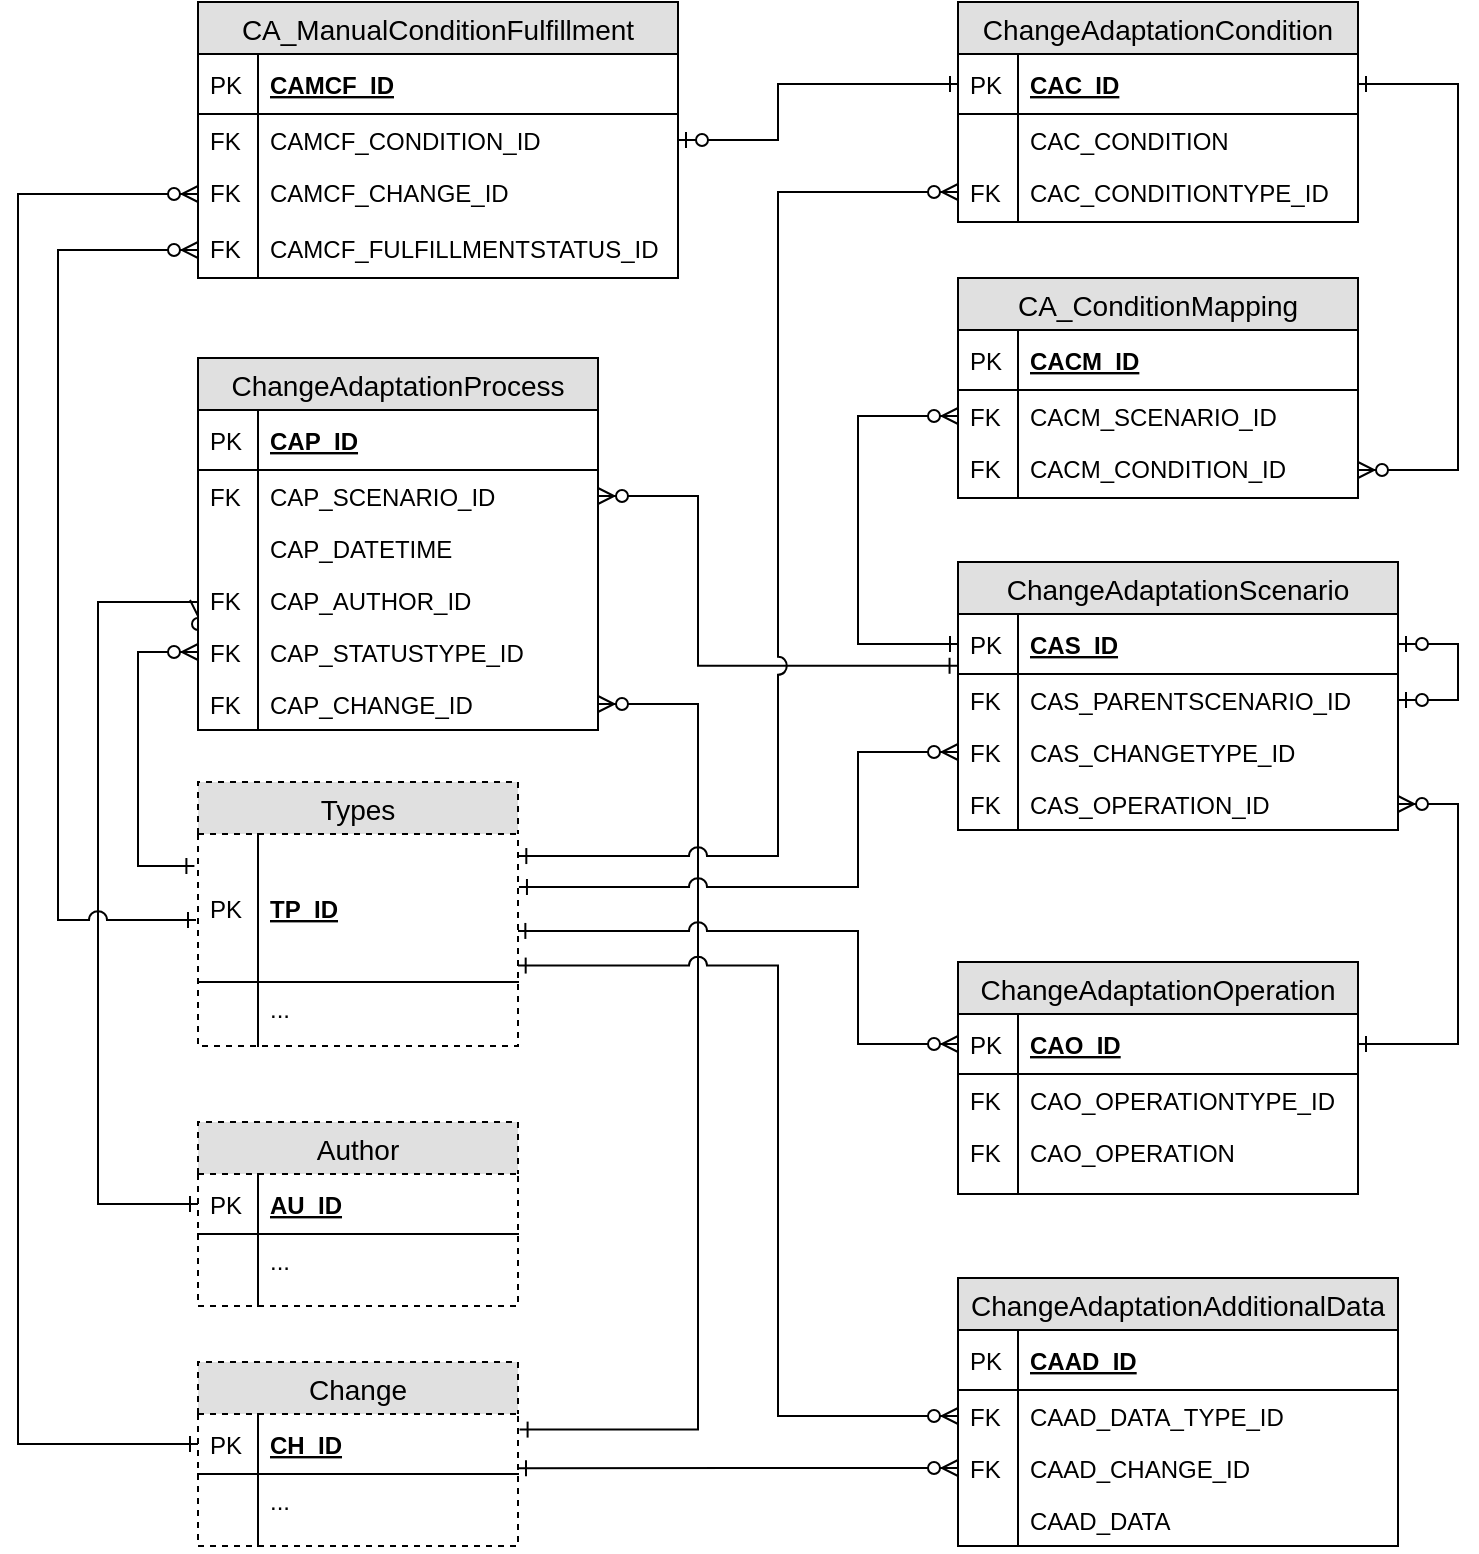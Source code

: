 <mxfile version="13.0.2" type="device"><diagram id="qnVRZ09Ej_M3Lm5uMNa2" name="Page-1"><mxGraphModel dx="2333" dy="833" grid="1" gridSize="10" guides="1" tooltips="1" connect="1" arrows="1" fold="1" page="1" pageScale="1" pageWidth="850" pageHeight="1100" math="0" shadow="0"><root><mxCell id="0"/><mxCell id="1" parent="0"/><mxCell id="kzK48mvhgtaJY6d6WUIE-61" style="edgeStyle=orthogonalEdgeStyle;rounded=0;orthogonalLoop=1;jettySize=auto;html=1;exitX=1;exitY=0.5;exitDx=0;exitDy=0;entryX=1;entryY=0.5;entryDx=0;entryDy=0;startArrow=ERzeroToMany;startFill=1;endArrow=ERone;endFill=0;" parent="1" source="kzK48mvhgtaJY6d6WUIE-6" target="kzK48mvhgtaJY6d6WUIE-14" edge="1"><mxGeometry relative="1" as="geometry"><Array as="points"><mxPoint x="-60" y="681"/><mxPoint x="-60" y="801"/></Array></mxGeometry></mxCell><mxCell id="kzK48mvhgtaJY6d6WUIE-63" style="edgeStyle=orthogonalEdgeStyle;rounded=0;orthogonalLoop=1;jettySize=auto;html=1;entryX=1.005;entryY=0.26;entryDx=0;entryDy=0;startArrow=ERzeroToMany;startFill=1;endArrow=ERone;endFill=0;entryPerimeter=0;exitX=1;exitY=0.5;exitDx=0;exitDy=0;" parent="1" source="LTAWFDooBUOXo8f9yIpR-1" target="kzK48mvhgtaJY6d6WUIE-36" edge="1"><mxGeometry relative="1" as="geometry"><Array as="points"><mxPoint x="-440" y="631"/><mxPoint x="-440" y="994"/></Array><mxPoint x="-490" y="631" as="sourcePoint"/></mxGeometry></mxCell><mxCell id="kzK48mvhgtaJY6d6WUIE-64" style="edgeStyle=orthogonalEdgeStyle;rounded=0;orthogonalLoop=1;jettySize=auto;html=1;exitX=0;exitY=0.5;exitDx=0;exitDy=0;startArrow=ERzeroToMany;startFill=1;endArrow=ERone;endFill=0;entryX=0;entryY=0.5;entryDx=0;entryDy=0;" parent="1" source="kzK48mvhgtaJY6d6WUIE-31" target="0oDXnu6Cx37QcyKDOAss-1" edge="1"><mxGeometry relative="1" as="geometry"><Array as="points"><mxPoint x="-740" y="580"/><mxPoint x="-740" y="881"/></Array><mxPoint x="-810" y="820" as="targetPoint"/></mxGeometry></mxCell><mxCell id="kzK48mvhgtaJY6d6WUIE-65" style="edgeStyle=orthogonalEdgeStyle;rounded=0;orthogonalLoop=1;jettySize=auto;html=1;exitX=1;exitY=0.5;exitDx=0;exitDy=0;entryX=-0.001;entryY=0.863;entryDx=0;entryDy=0;startArrow=ERzeroToMany;startFill=1;endArrow=ERone;endFill=0;entryPerimeter=0;" parent="1" source="kzK48mvhgtaJY6d6WUIE-27" target="kzK48mvhgtaJY6d6WUIE-2" edge="1"><mxGeometry relative="1" as="geometry"><Array as="points"><mxPoint x="-440" y="527"/><mxPoint x="-440" y="612"/></Array></mxGeometry></mxCell><mxCell id="kzK48mvhgtaJY6d6WUIE-85" style="edgeStyle=orthogonalEdgeStyle;rounded=0;orthogonalLoop=1;jettySize=auto;html=1;exitX=0;exitY=0.5;exitDx=0;exitDy=0;entryX=-0.011;entryY=0.22;entryDx=0;entryDy=0;startArrow=ERzeroToMany;startFill=1;endArrow=ERone;endFill=0;entryPerimeter=0;" parent="1" source="kzK48mvhgtaJY6d6WUIE-33" target="lX7SBRqKcp0xa25X-ZIO-14" edge="1"><mxGeometry relative="1" as="geometry"><Array as="points"><mxPoint x="-720" y="605"/><mxPoint x="-720" y="712"/><mxPoint x="-692" y="712"/></Array><mxPoint x="-401.12" y="793.848" as="targetPoint"/></mxGeometry></mxCell><mxCell id="kzK48mvhgtaJY6d6WUIE-88" style="edgeStyle=orthogonalEdgeStyle;rounded=0;orthogonalLoop=1;jettySize=auto;html=1;startArrow=ERzeroToMany;startFill=1;endArrow=ERone;endFill=0;exitX=0;exitY=0.5;exitDx=0;exitDy=0;entryX=1.003;entryY=0.358;entryDx=0;entryDy=0;entryPerimeter=0;jumpStyle=arc;jumpSize=9;" parent="1" source="LTAWFDooBUOXo8f9yIpR-31" target="lX7SBRqKcp0xa25X-ZIO-14" edge="1"><mxGeometry relative="1" as="geometry"><mxPoint x="-200" y="640" as="sourcePoint"/><Array as="points"><mxPoint x="-360" y="655"/><mxPoint x="-360" y="722"/></Array><mxPoint x="-530" y="707" as="targetPoint"/></mxGeometry></mxCell><mxCell id="LTAWFDooBUOXo8f9yIpR-34" style="edgeStyle=orthogonalEdgeStyle;rounded=0;orthogonalLoop=1;jettySize=auto;html=1;exitX=0;exitY=0.5;exitDx=0;exitDy=0;startArrow=ERone;startFill=0;endArrow=ERzeroToMany;endFill=1;jumpStyle=arc;jumpSize=10;entryX=0;entryY=0.5;entryDx=0;entryDy=0;" parent="1" source="kzK48mvhgtaJY6d6WUIE-2" target="LTAWFDooBUOXo8f9yIpR-27" edge="1"><mxGeometry relative="1" as="geometry"><Array as="points"><mxPoint x="-360" y="601"/><mxPoint x="-360" y="487"/></Array><mxPoint x="-320" y="508" as="targetPoint"/></mxGeometry></mxCell><mxCell id="LTAWFDooBUOXo8f9yIpR-36" style="edgeStyle=orthogonalEdgeStyle;rounded=0;orthogonalLoop=1;jettySize=auto;html=1;exitX=1;exitY=0.5;exitDx=0;exitDy=0;entryX=1;entryY=0.5;entryDx=0;entryDy=0;startArrow=ERone;startFill=0;endArrow=ERzeroToMany;endFill=1;" parent="1" source="LTAWFDooBUOXo8f9yIpR-12" target="LTAWFDooBUOXo8f9yIpR-29" edge="1"><mxGeometry relative="1" as="geometry"><Array as="points"><mxPoint x="-60" y="321"/><mxPoint x="-60" y="514"/></Array></mxGeometry></mxCell><mxCell id="EzobFnfrX8bqoI1a6Uo_-21" style="edgeStyle=orthogonalEdgeStyle;rounded=0;orthogonalLoop=1;jettySize=auto;html=1;exitX=0;exitY=0.5;exitDx=0;exitDy=0;entryX=1;entryY=0.905;entryDx=0;entryDy=0;startArrow=ERzeroToMany;startFill=1;endArrow=ERone;endFill=0;entryPerimeter=0;" parent="1" source="EzobFnfrX8bqoI1a6Uo_-13" target="kzK48mvhgtaJY6d6WUIE-36" edge="1"><mxGeometry relative="1" as="geometry"/></mxCell><mxCell id="EzobFnfrX8bqoI1a6Uo_-22" style="edgeStyle=orthogonalEdgeStyle;rounded=0;orthogonalLoop=1;jettySize=auto;html=1;exitX=0;exitY=0.5;exitDx=0;exitDy=0;startArrow=ERzeroToMany;startFill=1;endArrow=ERone;endFill=0;entryX=0.999;entryY=0.889;entryDx=0;entryDy=0;entryPerimeter=0;jumpStyle=arc;jumpSize=9;" parent="1" source="EzobFnfrX8bqoI1a6Uo_-11" target="lX7SBRqKcp0xa25X-ZIO-14" edge="1"><mxGeometry relative="1" as="geometry"><Array as="points"><mxPoint x="-400" y="987"/><mxPoint x="-400" y="762"/></Array><mxPoint x="-240" y="720" as="targetPoint"/></mxGeometry></mxCell><mxCell id="EzobFnfrX8bqoI1a6Uo_-24" style="edgeStyle=orthogonalEdgeStyle;rounded=0;orthogonalLoop=1;jettySize=auto;html=1;exitX=0;exitY=0.5;exitDx=0;exitDy=0;startArrow=ERzeroToMany;startFill=1;endArrow=ERone;endFill=0;entryX=1.001;entryY=0.149;entryDx=0;entryDy=0;entryPerimeter=0;jumpStyle=arc;jumpSize=9;" parent="1" source="LTAWFDooBUOXo8f9yIpR-16" target="lX7SBRqKcp0xa25X-ZIO-14" edge="1"><mxGeometry relative="1" as="geometry"><mxPoint x="-529" y="701" as="targetPoint"/><Array as="points"><mxPoint x="-400" y="375"/><mxPoint x="-400" y="707"/></Array></mxGeometry></mxCell><mxCell id="lX7SBRqKcp0xa25X-ZIO-12" style="edgeStyle=orthogonalEdgeStyle;rounded=0;orthogonalLoop=1;jettySize=auto;html=1;exitX=1;exitY=0.5;exitDx=0;exitDy=0;startArrow=ERzeroToOne;startFill=1;endArrow=ERone;endFill=0;entryX=0;entryY=0.5;entryDx=0;entryDy=0;" parent="1" source="lX7SBRqKcp0xa25X-ZIO-4" target="LTAWFDooBUOXo8f9yIpR-12" edge="1"><mxGeometry relative="1" as="geometry"><Array as="points"><mxPoint x="-400" y="349"/><mxPoint x="-400" y="321"/></Array><mxPoint x="-370" y="347" as="targetPoint"/></mxGeometry></mxCell><mxCell id="lX7SBRqKcp0xa25X-ZIO-13" style="edgeStyle=orthogonalEdgeStyle;rounded=0;orthogonalLoop=1;jettySize=auto;html=1;exitX=0;exitY=0.5;exitDx=0;exitDy=0;startArrow=ERzeroToMany;startFill=1;endArrow=ERone;endFill=0;jumpStyle=arc;jumpSize=9;" parent="1" source="lX7SBRqKcp0xa25X-ZIO-10" edge="1"><mxGeometry relative="1" as="geometry"><mxPoint x="-691" y="739" as="targetPoint"/><Array as="points"><mxPoint x="-760" y="404"/><mxPoint x="-760" y="739"/></Array></mxGeometry></mxCell><mxCell id="lX7SBRqKcp0xa25X-ZIO-20" style="edgeStyle=orthogonalEdgeStyle;rounded=0;jumpStyle=arc;jumpSize=9;orthogonalLoop=1;jettySize=auto;html=1;exitX=0;exitY=0.5;exitDx=0;exitDy=0;entryX=0;entryY=0.5;entryDx=0;entryDy=0;startArrow=ERzeroToMany;startFill=1;endArrow=ERone;endFill=0;" parent="1" source="lX7SBRqKcp0xa25X-ZIO-6" target="kzK48mvhgtaJY6d6WUIE-36" edge="1"><mxGeometry relative="1" as="geometry"><Array as="points"><mxPoint x="-780" y="376"/><mxPoint x="-780" y="1001"/></Array></mxGeometry></mxCell><mxCell id="QeYJcKCweR05HuUjLcdB-10" style="edgeStyle=orthogonalEdgeStyle;rounded=0;jumpStyle=arc;jumpSize=9;orthogonalLoop=1;jettySize=auto;html=1;exitX=0.998;exitY=0.655;exitDx=0;exitDy=0;entryX=0;entryY=0.5;entryDx=0;entryDy=0;startArrow=ERone;startFill=0;endArrow=ERzeroToMany;endFill=1;exitPerimeter=0;" parent="1" source="lX7SBRqKcp0xa25X-ZIO-14" target="kzK48mvhgtaJY6d6WUIE-14" edge="1"><mxGeometry relative="1" as="geometry"><Array as="points"><mxPoint x="-360" y="745"/><mxPoint x="-360" y="801"/></Array></mxGeometry></mxCell><mxCell id="lX7SBRqKcp0xa25X-ZIO-1" value="CA_ManualConditionFulfillment" style="swimlane;fontStyle=0;childLayout=stackLayout;horizontal=1;startSize=26;fillColor=#e0e0e0;horizontalStack=0;resizeParent=1;resizeParentMax=0;resizeLast=0;collapsible=1;marginBottom=0;swimlaneFillColor=#ffffff;align=center;fontSize=14;" parent="1" vertex="1"><mxGeometry x="-690" y="280" width="240" height="138" as="geometry"/></mxCell><mxCell id="lX7SBRqKcp0xa25X-ZIO-2" value="CAMCF_ID" style="shape=partialRectangle;top=0;left=0;right=0;bottom=1;align=left;verticalAlign=middle;fillColor=none;spacingLeft=34;spacingRight=4;overflow=hidden;rotatable=0;points=[[0,0.5],[1,0.5]];portConstraint=eastwest;dropTarget=0;fontStyle=5;fontSize=12;" parent="lX7SBRqKcp0xa25X-ZIO-1" vertex="1"><mxGeometry y="26" width="240" height="30" as="geometry"/></mxCell><mxCell id="lX7SBRqKcp0xa25X-ZIO-3" value="PK" style="shape=partialRectangle;top=0;left=0;bottom=0;fillColor=none;align=left;verticalAlign=middle;spacingLeft=4;spacingRight=4;overflow=hidden;rotatable=0;points=[];portConstraint=eastwest;part=1;fontSize=12;" parent="lX7SBRqKcp0xa25X-ZIO-2" vertex="1" connectable="0"><mxGeometry width="30" height="30" as="geometry"/></mxCell><mxCell id="lX7SBRqKcp0xa25X-ZIO-4" value="CAMCF_CONDITION_ID" style="shape=partialRectangle;top=0;left=0;right=0;bottom=0;align=left;verticalAlign=top;fillColor=none;spacingLeft=34;spacingRight=4;overflow=hidden;rotatable=0;points=[[0,0.5],[1,0.5]];portConstraint=eastwest;dropTarget=0;fontSize=12;" parent="lX7SBRqKcp0xa25X-ZIO-1" vertex="1"><mxGeometry y="56" width="240" height="26" as="geometry"/></mxCell><mxCell id="lX7SBRqKcp0xa25X-ZIO-5" value="FK" style="shape=partialRectangle;top=0;left=0;bottom=0;fillColor=none;align=left;verticalAlign=top;spacingLeft=4;spacingRight=4;overflow=hidden;rotatable=0;points=[];portConstraint=eastwest;part=1;fontSize=12;" parent="lX7SBRqKcp0xa25X-ZIO-4" vertex="1" connectable="0"><mxGeometry width="30" height="26" as="geometry"/></mxCell><mxCell id="lX7SBRqKcp0xa25X-ZIO-6" value="CAMCF_CHANGE_ID" style="shape=partialRectangle;top=0;left=0;right=0;bottom=0;align=left;verticalAlign=top;fillColor=none;spacingLeft=34;spacingRight=4;overflow=hidden;rotatable=0;points=[[0,0.5],[1,0.5]];portConstraint=eastwest;dropTarget=0;fontSize=12;" parent="lX7SBRqKcp0xa25X-ZIO-1" vertex="1"><mxGeometry y="82" width="240" height="28" as="geometry"/></mxCell><mxCell id="lX7SBRqKcp0xa25X-ZIO-7" value="FK" style="shape=partialRectangle;top=0;left=0;bottom=0;fillColor=none;align=left;verticalAlign=top;spacingLeft=4;spacingRight=4;overflow=hidden;rotatable=0;points=[];portConstraint=eastwest;part=1;fontSize=12;" parent="lX7SBRqKcp0xa25X-ZIO-6" vertex="1" connectable="0"><mxGeometry width="30" height="28" as="geometry"/></mxCell><mxCell id="lX7SBRqKcp0xa25X-ZIO-10" value="CAMCF_FULFILLMENTSTATUS_ID" style="shape=partialRectangle;top=0;left=0;right=0;bottom=0;align=left;verticalAlign=top;fillColor=none;spacingLeft=34;spacingRight=4;overflow=hidden;rotatable=0;points=[[0,0.5],[1,0.5]];portConstraint=eastwest;dropTarget=0;fontSize=12;" parent="lX7SBRqKcp0xa25X-ZIO-1" vertex="1"><mxGeometry y="110" width="240" height="28" as="geometry"/></mxCell><mxCell id="lX7SBRqKcp0xa25X-ZIO-11" value="FK" style="shape=partialRectangle;top=0;left=0;bottom=0;fillColor=none;align=left;verticalAlign=top;spacingLeft=4;spacingRight=4;overflow=hidden;rotatable=0;points=[];portConstraint=eastwest;part=1;fontSize=12;" parent="lX7SBRqKcp0xa25X-ZIO-10" vertex="1" connectable="0"><mxGeometry width="30" height="28" as="geometry"/></mxCell><mxCell id="kzK48mvhgtaJY6d6WUIE-24" value="ChangeAdaptationProcess" style="swimlane;fontStyle=0;childLayout=stackLayout;horizontal=1;startSize=26;fillColor=#e0e0e0;horizontalStack=0;resizeParent=1;resizeParentMax=0;resizeLast=0;collapsible=1;marginBottom=0;swimlaneFillColor=#ffffff;align=center;fontSize=14;" parent="1" vertex="1"><mxGeometry x="-690" y="458" width="200" height="186" as="geometry"/></mxCell><mxCell id="kzK48mvhgtaJY6d6WUIE-25" value="CAP_ID" style="shape=partialRectangle;top=0;left=0;right=0;bottom=1;align=left;verticalAlign=middle;fillColor=none;spacingLeft=34;spacingRight=4;overflow=hidden;rotatable=0;points=[[0,0.5],[1,0.5]];portConstraint=eastwest;dropTarget=0;fontStyle=5;fontSize=12;" parent="kzK48mvhgtaJY6d6WUIE-24" vertex="1"><mxGeometry y="26" width="200" height="30" as="geometry"/></mxCell><mxCell id="kzK48mvhgtaJY6d6WUIE-26" value="PK" style="shape=partialRectangle;top=0;left=0;bottom=0;fillColor=none;align=left;verticalAlign=middle;spacingLeft=4;spacingRight=4;overflow=hidden;rotatable=0;points=[];portConstraint=eastwest;part=1;fontSize=12;" parent="kzK48mvhgtaJY6d6WUIE-25" vertex="1" connectable="0"><mxGeometry width="30" height="30" as="geometry"/></mxCell><mxCell id="kzK48mvhgtaJY6d6WUIE-27" value="CAP_SCENARIO_ID" style="shape=partialRectangle;top=0;left=0;right=0;bottom=0;align=left;verticalAlign=top;fillColor=none;spacingLeft=34;spacingRight=4;overflow=hidden;rotatable=0;points=[[0,0.5],[1,0.5]];portConstraint=eastwest;dropTarget=0;fontSize=12;" parent="kzK48mvhgtaJY6d6WUIE-24" vertex="1"><mxGeometry y="56" width="200" height="26" as="geometry"/></mxCell><mxCell id="kzK48mvhgtaJY6d6WUIE-28" value="FK" style="shape=partialRectangle;top=0;left=0;bottom=0;fillColor=none;align=left;verticalAlign=top;spacingLeft=4;spacingRight=4;overflow=hidden;rotatable=0;points=[];portConstraint=eastwest;part=1;fontSize=12;" parent="kzK48mvhgtaJY6d6WUIE-27" vertex="1" connectable="0"><mxGeometry width="30" height="26" as="geometry"/></mxCell><mxCell id="kzK48mvhgtaJY6d6WUIE-29" value="CAP_DATETIME" style="shape=partialRectangle;top=0;left=0;right=0;bottom=0;align=left;verticalAlign=top;fillColor=none;spacingLeft=34;spacingRight=4;overflow=hidden;rotatable=0;points=[[0,0.5],[1,0.5]];portConstraint=eastwest;dropTarget=0;fontSize=12;" parent="kzK48mvhgtaJY6d6WUIE-24" vertex="1"><mxGeometry y="82" width="200" height="26" as="geometry"/></mxCell><mxCell id="kzK48mvhgtaJY6d6WUIE-30" value="" style="shape=partialRectangle;top=0;left=0;bottom=0;fillColor=none;align=left;verticalAlign=top;spacingLeft=4;spacingRight=4;overflow=hidden;rotatable=0;points=[];portConstraint=eastwest;part=1;fontSize=12;" parent="kzK48mvhgtaJY6d6WUIE-29" vertex="1" connectable="0"><mxGeometry width="30" height="26" as="geometry"/></mxCell><mxCell id="kzK48mvhgtaJY6d6WUIE-31" value="CAP_AUTHOR_ID" style="shape=partialRectangle;top=0;left=0;right=0;bottom=0;align=left;verticalAlign=top;fillColor=none;spacingLeft=34;spacingRight=4;overflow=hidden;rotatable=0;points=[[0,0.5],[1,0.5]];portConstraint=eastwest;dropTarget=0;fontSize=12;" parent="kzK48mvhgtaJY6d6WUIE-24" vertex="1"><mxGeometry y="108" width="200" height="26" as="geometry"/></mxCell><mxCell id="kzK48mvhgtaJY6d6WUIE-32" value="FK" style="shape=partialRectangle;top=0;left=0;bottom=0;fillColor=none;align=left;verticalAlign=top;spacingLeft=4;spacingRight=4;overflow=hidden;rotatable=0;points=[];portConstraint=eastwest;part=1;fontSize=12;" parent="kzK48mvhgtaJY6d6WUIE-31" vertex="1" connectable="0"><mxGeometry width="30" height="26" as="geometry"/></mxCell><mxCell id="kzK48mvhgtaJY6d6WUIE-33" value="CAP_STATUSTYPE_ID" style="shape=partialRectangle;top=0;left=0;right=0;bottom=0;align=left;verticalAlign=top;fillColor=none;spacingLeft=34;spacingRight=4;overflow=hidden;rotatable=0;points=[[0,0.5],[1,0.5]];portConstraint=eastwest;dropTarget=0;fontSize=12;" parent="kzK48mvhgtaJY6d6WUIE-24" vertex="1"><mxGeometry y="134" width="200" height="26" as="geometry"/></mxCell><mxCell id="kzK48mvhgtaJY6d6WUIE-34" value="FK" style="shape=partialRectangle;top=0;left=0;bottom=0;fillColor=none;align=left;verticalAlign=top;spacingLeft=4;spacingRight=4;overflow=hidden;rotatable=0;points=[];portConstraint=eastwest;part=1;fontSize=12;" parent="kzK48mvhgtaJY6d6WUIE-33" vertex="1" connectable="0"><mxGeometry width="30" height="26.0" as="geometry"/></mxCell><mxCell id="LTAWFDooBUOXo8f9yIpR-1" value="CAP_CHANGE_ID" style="shape=partialRectangle;top=0;left=0;right=0;bottom=0;align=left;verticalAlign=top;fillColor=none;spacingLeft=34;spacingRight=4;overflow=hidden;rotatable=0;points=[[0,0.5],[1,0.5]];portConstraint=eastwest;dropTarget=0;fontSize=12;" parent="kzK48mvhgtaJY6d6WUIE-24" vertex="1"><mxGeometry y="160" width="200" height="26" as="geometry"/></mxCell><mxCell id="LTAWFDooBUOXo8f9yIpR-2" value="FK" style="shape=partialRectangle;top=0;left=0;bottom=0;fillColor=none;align=left;verticalAlign=top;spacingLeft=4;spacingRight=4;overflow=hidden;rotatable=0;points=[];portConstraint=eastwest;part=1;fontSize=12;" parent="LTAWFDooBUOXo8f9yIpR-1" vertex="1" connectable="0"><mxGeometry width="30" height="26.0" as="geometry"/></mxCell><mxCell id="kzK48mvhgtaJY6d6WUIE-53" value="Types" style="swimlane;fontStyle=0;childLayout=stackLayout;horizontal=1;startSize=26;fillColor=#e0e0e0;horizontalStack=0;resizeParent=1;resizeParentMax=0;resizeLast=0;collapsible=1;marginBottom=0;swimlaneFillColor=#ffffff;align=center;fontSize=14;dashed=1;" parent="1" vertex="1"><mxGeometry x="-690" y="670" width="160" height="132" as="geometry"/></mxCell><mxCell id="lX7SBRqKcp0xa25X-ZIO-14" value="TP_ID" style="shape=partialRectangle;top=0;left=0;right=0;bottom=1;align=left;verticalAlign=middle;fillColor=none;spacingLeft=34;spacingRight=4;overflow=hidden;rotatable=0;points=[[0,0.5],[1,0.5]];portConstraint=eastwest;dropTarget=0;fontStyle=5;fontSize=12;" parent="kzK48mvhgtaJY6d6WUIE-53" vertex="1"><mxGeometry y="26" width="160" height="74" as="geometry"/></mxCell><mxCell id="lX7SBRqKcp0xa25X-ZIO-15" value="PK" style="shape=partialRectangle;top=0;left=0;bottom=0;fillColor=none;align=left;verticalAlign=middle;spacingLeft=4;spacingRight=4;overflow=hidden;rotatable=0;points=[];portConstraint=eastwest;part=1;fontSize=12;" parent="lX7SBRqKcp0xa25X-ZIO-14" vertex="1" connectable="0"><mxGeometry width="30" height="74" as="geometry"/></mxCell><mxCell id="kzK48mvhgtaJY6d6WUIE-56" value="..." style="shape=partialRectangle;top=0;left=0;right=0;bottom=0;align=left;verticalAlign=top;fillColor=none;spacingLeft=34;spacingRight=4;overflow=hidden;rotatable=0;points=[[0,0.5],[1,0.5]];portConstraint=eastwest;dropTarget=0;fontSize=12;" parent="kzK48mvhgtaJY6d6WUIE-53" vertex="1"><mxGeometry y="100" width="160" height="26" as="geometry"/></mxCell><mxCell id="kzK48mvhgtaJY6d6WUIE-57" value="" style="shape=partialRectangle;top=0;left=0;bottom=0;fillColor=none;align=left;verticalAlign=top;spacingLeft=4;spacingRight=4;overflow=hidden;rotatable=0;points=[];portConstraint=eastwest;part=1;fontSize=12;" parent="kzK48mvhgtaJY6d6WUIE-56" vertex="1" connectable="0"><mxGeometry width="30" height="26" as="geometry"/></mxCell><mxCell id="kzK48mvhgtaJY6d6WUIE-58" value="" style="shape=partialRectangle;top=0;left=0;right=0;bottom=0;align=left;verticalAlign=top;fillColor=none;spacingLeft=34;spacingRight=4;overflow=hidden;rotatable=0;points=[[0,0.5],[1,0.5]];portConstraint=eastwest;dropTarget=0;fontSize=12;" parent="kzK48mvhgtaJY6d6WUIE-53" vertex="1"><mxGeometry y="126" width="160" height="6" as="geometry"/></mxCell><mxCell id="kzK48mvhgtaJY6d6WUIE-59" value="" style="shape=partialRectangle;top=0;left=0;bottom=0;fillColor=none;align=left;verticalAlign=top;spacingLeft=4;spacingRight=4;overflow=hidden;rotatable=0;points=[];portConstraint=eastwest;part=1;fontSize=12;" parent="kzK48mvhgtaJY6d6WUIE-58" vertex="1" connectable="0"><mxGeometry width="30" height="6" as="geometry"/></mxCell><mxCell id="LTAWFDooBUOXo8f9yIpR-11" value="ChangeAdaptationCondition" style="swimlane;fontStyle=0;childLayout=stackLayout;horizontal=1;startSize=26;fillColor=#e0e0e0;horizontalStack=0;resizeParent=1;resizeParentMax=0;resizeLast=0;collapsible=1;marginBottom=0;swimlaneFillColor=#ffffff;align=center;fontSize=14;" parent="1" vertex="1"><mxGeometry x="-310" y="280" width="200" height="110" as="geometry"/></mxCell><mxCell id="LTAWFDooBUOXo8f9yIpR-12" value="CAC_ID" style="shape=partialRectangle;top=0;left=0;right=0;bottom=1;align=left;verticalAlign=middle;fillColor=none;spacingLeft=34;spacingRight=4;overflow=hidden;rotatable=0;points=[[0,0.5],[1,0.5]];portConstraint=eastwest;dropTarget=0;fontStyle=5;fontSize=12;" parent="LTAWFDooBUOXo8f9yIpR-11" vertex="1"><mxGeometry y="26" width="200" height="30" as="geometry"/></mxCell><mxCell id="LTAWFDooBUOXo8f9yIpR-13" value="PK" style="shape=partialRectangle;top=0;left=0;bottom=0;fillColor=none;align=left;verticalAlign=middle;spacingLeft=4;spacingRight=4;overflow=hidden;rotatable=0;points=[];portConstraint=eastwest;part=1;fontSize=12;" parent="LTAWFDooBUOXo8f9yIpR-12" vertex="1" connectable="0"><mxGeometry width="30" height="30" as="geometry"/></mxCell><mxCell id="LTAWFDooBUOXo8f9yIpR-14" value="CAC_CONDITION" style="shape=partialRectangle;top=0;left=0;right=0;bottom=0;align=left;verticalAlign=top;fillColor=none;spacingLeft=34;spacingRight=4;overflow=hidden;rotatable=0;points=[[0,0.5],[1,0.5]];portConstraint=eastwest;dropTarget=0;fontSize=12;" parent="LTAWFDooBUOXo8f9yIpR-11" vertex="1"><mxGeometry y="56" width="200" height="26" as="geometry"/></mxCell><mxCell id="LTAWFDooBUOXo8f9yIpR-15" value="" style="shape=partialRectangle;top=0;left=0;bottom=0;fillColor=none;align=left;verticalAlign=top;spacingLeft=4;spacingRight=4;overflow=hidden;rotatable=0;points=[];portConstraint=eastwest;part=1;fontSize=12;" parent="LTAWFDooBUOXo8f9yIpR-14" vertex="1" connectable="0"><mxGeometry width="30" height="26" as="geometry"/></mxCell><mxCell id="LTAWFDooBUOXo8f9yIpR-16" value="CAC_CONDITIONTYPE_ID" style="shape=partialRectangle;top=0;left=0;right=0;bottom=0;align=left;verticalAlign=top;fillColor=none;spacingLeft=34;spacingRight=4;overflow=hidden;rotatable=0;points=[[0,0.5],[1,0.5]];portConstraint=eastwest;dropTarget=0;fontSize=12;" parent="LTAWFDooBUOXo8f9yIpR-11" vertex="1"><mxGeometry y="82" width="200" height="26" as="geometry"/></mxCell><mxCell id="LTAWFDooBUOXo8f9yIpR-17" value="FK" style="shape=partialRectangle;top=0;left=0;bottom=0;fillColor=none;align=left;verticalAlign=top;spacingLeft=4;spacingRight=4;overflow=hidden;rotatable=0;points=[];portConstraint=eastwest;part=1;fontSize=12;" parent="LTAWFDooBUOXo8f9yIpR-16" vertex="1" connectable="0"><mxGeometry width="30" height="26" as="geometry"/></mxCell><mxCell id="LTAWFDooBUOXo8f9yIpR-20" value="" style="shape=partialRectangle;top=0;left=0;right=0;bottom=0;align=left;verticalAlign=top;fillColor=none;spacingLeft=34;spacingRight=4;overflow=hidden;rotatable=0;points=[[0,0.5],[1,0.5]];portConstraint=eastwest;dropTarget=0;fontSize=12;" parent="LTAWFDooBUOXo8f9yIpR-11" vertex="1"><mxGeometry y="108" width="200" height="2" as="geometry"/></mxCell><mxCell id="LTAWFDooBUOXo8f9yIpR-21" value="" style="shape=partialRectangle;top=0;left=0;bottom=0;fillColor=none;align=left;verticalAlign=top;spacingLeft=4;spacingRight=4;overflow=hidden;rotatable=0;points=[];portConstraint=eastwest;part=1;fontSize=12;" parent="LTAWFDooBUOXo8f9yIpR-20" vertex="1" connectable="0"><mxGeometry width="30" height="2" as="geometry"/></mxCell><mxCell id="kzK48mvhgtaJY6d6WUIE-13" value="ChangeAdaptationOperation" style="swimlane;fontStyle=0;childLayout=stackLayout;horizontal=1;startSize=26;fillColor=#e0e0e0;horizontalStack=0;resizeParent=1;resizeParentMax=0;resizeLast=0;collapsible=1;marginBottom=0;swimlaneFillColor=#ffffff;align=center;fontSize=14;" parent="1" vertex="1"><mxGeometry x="-310" y="760" width="200" height="116" as="geometry"/></mxCell><mxCell id="kzK48mvhgtaJY6d6WUIE-14" value="CAO_ID" style="shape=partialRectangle;top=0;left=0;right=0;bottom=1;align=left;verticalAlign=middle;fillColor=none;spacingLeft=34;spacingRight=4;overflow=hidden;rotatable=0;points=[[0,0.5],[1,0.5]];portConstraint=eastwest;dropTarget=0;fontStyle=5;fontSize=12;" parent="kzK48mvhgtaJY6d6WUIE-13" vertex="1"><mxGeometry y="26" width="200" height="30" as="geometry"/></mxCell><mxCell id="kzK48mvhgtaJY6d6WUIE-15" value="PK" style="shape=partialRectangle;top=0;left=0;bottom=0;fillColor=none;align=left;verticalAlign=middle;spacingLeft=4;spacingRight=4;overflow=hidden;rotatable=0;points=[];portConstraint=eastwest;part=1;fontSize=12;" parent="kzK48mvhgtaJY6d6WUIE-14" vertex="1" connectable="0"><mxGeometry width="30" height="30" as="geometry"/></mxCell><mxCell id="kzK48mvhgtaJY6d6WUIE-16" value="CAO_OPERATIONTYPE_ID" style="shape=partialRectangle;top=0;left=0;right=0;bottom=0;align=left;verticalAlign=top;fillColor=none;spacingLeft=34;spacingRight=4;overflow=hidden;rotatable=0;points=[[0,0.5],[1,0.5]];portConstraint=eastwest;dropTarget=0;fontSize=12;" parent="kzK48mvhgtaJY6d6WUIE-13" vertex="1"><mxGeometry y="56" width="200" height="26" as="geometry"/></mxCell><mxCell id="kzK48mvhgtaJY6d6WUIE-17" value="FK" style="shape=partialRectangle;top=0;left=0;bottom=0;fillColor=none;align=left;verticalAlign=top;spacingLeft=4;spacingRight=4;overflow=hidden;rotatable=0;points=[];portConstraint=eastwest;part=1;fontSize=12;" parent="kzK48mvhgtaJY6d6WUIE-16" vertex="1" connectable="0"><mxGeometry width="30" height="26" as="geometry"/></mxCell><mxCell id="kzK48mvhgtaJY6d6WUIE-18" value="CAO_OPERATION" style="shape=partialRectangle;top=0;left=0;right=0;bottom=0;align=left;verticalAlign=top;fillColor=none;spacingLeft=34;spacingRight=4;overflow=hidden;rotatable=0;points=[[0,0.5],[1,0.5]];portConstraint=eastwest;dropTarget=0;fontSize=12;" parent="kzK48mvhgtaJY6d6WUIE-13" vertex="1"><mxGeometry y="82" width="200" height="26" as="geometry"/></mxCell><mxCell id="kzK48mvhgtaJY6d6WUIE-19" value="FK" style="shape=partialRectangle;top=0;left=0;bottom=0;fillColor=none;align=left;verticalAlign=top;spacingLeft=4;spacingRight=4;overflow=hidden;rotatable=0;points=[];portConstraint=eastwest;part=1;fontSize=12;" parent="kzK48mvhgtaJY6d6WUIE-18" vertex="1" connectable="0"><mxGeometry width="30" height="26" as="geometry"/></mxCell><mxCell id="kzK48mvhgtaJY6d6WUIE-22" value="" style="shape=partialRectangle;top=0;left=0;right=0;bottom=0;align=left;verticalAlign=top;fillColor=none;spacingLeft=34;spacingRight=4;overflow=hidden;rotatable=0;points=[[0,0.5],[1,0.5]];portConstraint=eastwest;dropTarget=0;fontSize=12;" parent="kzK48mvhgtaJY6d6WUIE-13" vertex="1"><mxGeometry y="108" width="200" height="8" as="geometry"/></mxCell><mxCell id="kzK48mvhgtaJY6d6WUIE-23" value="" style="shape=partialRectangle;top=0;left=0;bottom=0;fillColor=none;align=left;verticalAlign=top;spacingLeft=4;spacingRight=4;overflow=hidden;rotatable=0;points=[];portConstraint=eastwest;part=1;fontSize=12;" parent="kzK48mvhgtaJY6d6WUIE-22" vertex="1" connectable="0"><mxGeometry width="30" height="8" as="geometry"/></mxCell><mxCell id="LTAWFDooBUOXo8f9yIpR-22" value="CA_ConditionMapping" style="swimlane;fontStyle=0;childLayout=stackLayout;horizontal=1;startSize=26;fillColor=#e0e0e0;horizontalStack=0;resizeParent=1;resizeParentMax=0;resizeLast=0;collapsible=1;marginBottom=0;swimlaneFillColor=#ffffff;align=center;fontSize=14;" parent="1" vertex="1"><mxGeometry x="-310" y="418" width="200" height="110" as="geometry"/></mxCell><mxCell id="LTAWFDooBUOXo8f9yIpR-23" value="CACM_ID" style="shape=partialRectangle;top=0;left=0;right=0;bottom=1;align=left;verticalAlign=middle;fillColor=none;spacingLeft=34;spacingRight=4;overflow=hidden;rotatable=0;points=[[0,0.5],[1,0.5]];portConstraint=eastwest;dropTarget=0;fontStyle=5;fontSize=12;" parent="LTAWFDooBUOXo8f9yIpR-22" vertex="1"><mxGeometry y="26" width="200" height="30" as="geometry"/></mxCell><mxCell id="LTAWFDooBUOXo8f9yIpR-24" value="PK" style="shape=partialRectangle;top=0;left=0;bottom=0;fillColor=none;align=left;verticalAlign=middle;spacingLeft=4;spacingRight=4;overflow=hidden;rotatable=0;points=[];portConstraint=eastwest;part=1;fontSize=12;" parent="LTAWFDooBUOXo8f9yIpR-23" vertex="1" connectable="0"><mxGeometry width="30" height="30" as="geometry"/></mxCell><mxCell id="LTAWFDooBUOXo8f9yIpR-27" value="CACM_SCENARIO_ID" style="shape=partialRectangle;top=0;left=0;right=0;bottom=0;align=left;verticalAlign=top;fillColor=none;spacingLeft=34;spacingRight=4;overflow=hidden;rotatable=0;points=[[0,0.5],[1,0.5]];portConstraint=eastwest;dropTarget=0;fontSize=12;" parent="LTAWFDooBUOXo8f9yIpR-22" vertex="1"><mxGeometry y="56" width="200" height="26" as="geometry"/></mxCell><mxCell id="LTAWFDooBUOXo8f9yIpR-28" value="FK" style="shape=partialRectangle;top=0;left=0;bottom=0;fillColor=none;align=left;verticalAlign=top;spacingLeft=4;spacingRight=4;overflow=hidden;rotatable=0;points=[];portConstraint=eastwest;part=1;fontSize=12;" parent="LTAWFDooBUOXo8f9yIpR-27" vertex="1" connectable="0"><mxGeometry width="30" height="26" as="geometry"/></mxCell><mxCell id="LTAWFDooBUOXo8f9yIpR-29" value="CACM_CONDITION_ID" style="shape=partialRectangle;top=0;left=0;right=0;bottom=0;align=left;verticalAlign=top;fillColor=none;spacingLeft=34;spacingRight=4;overflow=hidden;rotatable=0;points=[[0,0.5],[1,0.5]];portConstraint=eastwest;dropTarget=0;fontSize=12;" parent="LTAWFDooBUOXo8f9yIpR-22" vertex="1"><mxGeometry y="82" width="200" height="28" as="geometry"/></mxCell><mxCell id="LTAWFDooBUOXo8f9yIpR-30" value="FK" style="shape=partialRectangle;top=0;left=0;bottom=0;fillColor=none;align=left;verticalAlign=top;spacingLeft=4;spacingRight=4;overflow=hidden;rotatable=0;points=[];portConstraint=eastwest;part=1;fontSize=12;" parent="LTAWFDooBUOXo8f9yIpR-29" vertex="1" connectable="0"><mxGeometry width="30" height="28" as="geometry"/></mxCell><mxCell id="kzK48mvhgtaJY6d6WUIE-35" value="Change" style="swimlane;fontStyle=0;childLayout=stackLayout;horizontal=1;startSize=26;fillColor=#e0e0e0;horizontalStack=0;resizeParent=1;resizeParentMax=0;resizeLast=0;collapsible=1;marginBottom=0;swimlaneFillColor=#ffffff;align=center;fontSize=14;dashed=1;" parent="1" vertex="1"><mxGeometry x="-690" y="960" width="160" height="92" as="geometry"/></mxCell><mxCell id="kzK48mvhgtaJY6d6WUIE-36" value="CH_ID" style="shape=partialRectangle;top=0;left=0;right=0;bottom=1;align=left;verticalAlign=middle;fillColor=none;spacingLeft=34;spacingRight=4;overflow=hidden;rotatable=0;points=[[0,0.5],[1,0.5]];portConstraint=eastwest;dropTarget=0;fontStyle=5;fontSize=12;" parent="kzK48mvhgtaJY6d6WUIE-35" vertex="1"><mxGeometry y="26" width="160" height="30" as="geometry"/></mxCell><mxCell id="kzK48mvhgtaJY6d6WUIE-37" value="PK" style="shape=partialRectangle;top=0;left=0;bottom=0;fillColor=none;align=left;verticalAlign=middle;spacingLeft=4;spacingRight=4;overflow=hidden;rotatable=0;points=[];portConstraint=eastwest;part=1;fontSize=12;" parent="kzK48mvhgtaJY6d6WUIE-36" vertex="1" connectable="0"><mxGeometry width="30" height="30" as="geometry"/></mxCell><mxCell id="kzK48mvhgtaJY6d6WUIE-38" value="..." style="shape=partialRectangle;top=0;left=0;right=0;bottom=0;align=left;verticalAlign=top;fillColor=none;spacingLeft=34;spacingRight=4;overflow=hidden;rotatable=0;points=[[0,0.5],[1,0.5]];portConstraint=eastwest;dropTarget=0;fontSize=12;" parent="kzK48mvhgtaJY6d6WUIE-35" vertex="1"><mxGeometry y="56" width="160" height="26" as="geometry"/></mxCell><mxCell id="kzK48mvhgtaJY6d6WUIE-39" value="" style="shape=partialRectangle;top=0;left=0;bottom=0;fillColor=none;align=left;verticalAlign=top;spacingLeft=4;spacingRight=4;overflow=hidden;rotatable=0;points=[];portConstraint=eastwest;part=1;fontSize=12;" parent="kzK48mvhgtaJY6d6WUIE-38" vertex="1" connectable="0"><mxGeometry width="30" height="26" as="geometry"/></mxCell><mxCell id="kzK48mvhgtaJY6d6WUIE-44" value="" style="shape=partialRectangle;top=0;left=0;right=0;bottom=0;align=left;verticalAlign=top;fillColor=none;spacingLeft=34;spacingRight=4;overflow=hidden;rotatable=0;points=[[0,0.5],[1,0.5]];portConstraint=eastwest;dropTarget=0;fontSize=12;" parent="kzK48mvhgtaJY6d6WUIE-35" vertex="1"><mxGeometry y="82" width="160" height="10" as="geometry"/></mxCell><mxCell id="kzK48mvhgtaJY6d6WUIE-45" value="" style="shape=partialRectangle;top=0;left=0;bottom=0;fillColor=none;align=left;verticalAlign=top;spacingLeft=4;spacingRight=4;overflow=hidden;rotatable=0;points=[];portConstraint=eastwest;part=1;fontSize=12;" parent="kzK48mvhgtaJY6d6WUIE-44" vertex="1" connectable="0"><mxGeometry width="30" height="10" as="geometry"/></mxCell><mxCell id="EzobFnfrX8bqoI1a6Uo_-8" value="ChangeAdaptationAdditionalData" style="swimlane;fontStyle=0;childLayout=stackLayout;horizontal=1;startSize=26;fillColor=#e0e0e0;horizontalStack=0;resizeParent=1;resizeParentMax=0;resizeLast=0;collapsible=1;marginBottom=0;swimlaneFillColor=#ffffff;align=center;fontSize=14;" parent="1" vertex="1"><mxGeometry x="-310" y="918" width="220" height="134" as="geometry"/></mxCell><mxCell id="EzobFnfrX8bqoI1a6Uo_-9" value="CAAD_ID" style="shape=partialRectangle;top=0;left=0;right=0;bottom=1;align=left;verticalAlign=middle;fillColor=none;spacingLeft=34;spacingRight=4;overflow=hidden;rotatable=0;points=[[0,0.5],[1,0.5]];portConstraint=eastwest;dropTarget=0;fontStyle=5;fontSize=12;" parent="EzobFnfrX8bqoI1a6Uo_-8" vertex="1"><mxGeometry y="26" width="220" height="30" as="geometry"/></mxCell><mxCell id="EzobFnfrX8bqoI1a6Uo_-10" value="PK" style="shape=partialRectangle;top=0;left=0;bottom=0;fillColor=none;align=left;verticalAlign=middle;spacingLeft=4;spacingRight=4;overflow=hidden;rotatable=0;points=[];portConstraint=eastwest;part=1;fontSize=12;" parent="EzobFnfrX8bqoI1a6Uo_-9" vertex="1" connectable="0"><mxGeometry width="30" height="30" as="geometry"/></mxCell><mxCell id="EzobFnfrX8bqoI1a6Uo_-11" value="CAAD_DATA_TYPE_ID" style="shape=partialRectangle;top=0;left=0;right=0;bottom=0;align=left;verticalAlign=top;fillColor=none;spacingLeft=34;spacingRight=4;overflow=hidden;rotatable=0;points=[[0,0.5],[1,0.5]];portConstraint=eastwest;dropTarget=0;fontSize=12;" parent="EzobFnfrX8bqoI1a6Uo_-8" vertex="1"><mxGeometry y="56" width="220" height="26" as="geometry"/></mxCell><mxCell id="EzobFnfrX8bqoI1a6Uo_-12" value="FK" style="shape=partialRectangle;top=0;left=0;bottom=0;fillColor=none;align=left;verticalAlign=top;spacingLeft=4;spacingRight=4;overflow=hidden;rotatable=0;points=[];portConstraint=eastwest;part=1;fontSize=12;" parent="EzobFnfrX8bqoI1a6Uo_-11" vertex="1" connectable="0"><mxGeometry width="30" height="26" as="geometry"/></mxCell><mxCell id="EzobFnfrX8bqoI1a6Uo_-13" value="CAAD_CHANGE_ID" style="shape=partialRectangle;top=0;left=0;right=0;bottom=0;align=left;verticalAlign=top;fillColor=none;spacingLeft=34;spacingRight=4;overflow=hidden;rotatable=0;points=[[0,0.5],[1,0.5]];portConstraint=eastwest;dropTarget=0;fontSize=12;" parent="EzobFnfrX8bqoI1a6Uo_-8" vertex="1"><mxGeometry y="82" width="220" height="26" as="geometry"/></mxCell><mxCell id="EzobFnfrX8bqoI1a6Uo_-14" value="FK" style="shape=partialRectangle;top=0;left=0;bottom=0;fillColor=none;align=left;verticalAlign=top;spacingLeft=4;spacingRight=4;overflow=hidden;rotatable=0;points=[];portConstraint=eastwest;part=1;fontSize=12;" parent="EzobFnfrX8bqoI1a6Uo_-13" vertex="1" connectable="0"><mxGeometry width="30" height="26" as="geometry"/></mxCell><mxCell id="EzobFnfrX8bqoI1a6Uo_-15" value="CAAD_DATA" style="shape=partialRectangle;top=0;left=0;right=0;bottom=0;align=left;verticalAlign=top;fillColor=none;spacingLeft=34;spacingRight=4;overflow=hidden;rotatable=0;points=[[0,0.5],[1,0.5]];portConstraint=eastwest;dropTarget=0;fontSize=12;" parent="EzobFnfrX8bqoI1a6Uo_-8" vertex="1"><mxGeometry y="108" width="220" height="26" as="geometry"/></mxCell><mxCell id="EzobFnfrX8bqoI1a6Uo_-16" value="" style="shape=partialRectangle;top=0;left=0;bottom=0;fillColor=none;align=left;verticalAlign=top;spacingLeft=4;spacingRight=4;overflow=hidden;rotatable=0;points=[];portConstraint=eastwest;part=1;fontSize=12;" parent="EzobFnfrX8bqoI1a6Uo_-15" vertex="1" connectable="0"><mxGeometry width="30" height="26" as="geometry"/></mxCell><mxCell id="kzK48mvhgtaJY6d6WUIE-1" value="ChangeAdaptationScenario" style="swimlane;fontStyle=0;childLayout=stackLayout;horizontal=1;startSize=26;fillColor=#e0e0e0;horizontalStack=0;resizeParent=1;resizeParentMax=0;resizeLast=0;collapsible=1;marginBottom=0;swimlaneFillColor=#ffffff;align=center;fontSize=14;" parent="1" vertex="1"><mxGeometry x="-310" y="560" width="220" height="134" as="geometry"/></mxCell><mxCell id="kzK48mvhgtaJY6d6WUIE-2" value="CAS_ID" style="shape=partialRectangle;top=0;left=0;right=0;bottom=1;align=left;verticalAlign=middle;fillColor=none;spacingLeft=34;spacingRight=4;overflow=hidden;rotatable=0;points=[[0,0.5],[1,0.5]];portConstraint=eastwest;dropTarget=0;fontStyle=5;fontSize=12;" parent="kzK48mvhgtaJY6d6WUIE-1" vertex="1"><mxGeometry y="26" width="220" height="30" as="geometry"/></mxCell><mxCell id="kzK48mvhgtaJY6d6WUIE-3" value="PK" style="shape=partialRectangle;top=0;left=0;bottom=0;fillColor=none;align=left;verticalAlign=middle;spacingLeft=4;spacingRight=4;overflow=hidden;rotatable=0;points=[];portConstraint=eastwest;part=1;fontSize=12;" parent="kzK48mvhgtaJY6d6WUIE-2" vertex="1" connectable="0"><mxGeometry width="30" height="30" as="geometry"/></mxCell><mxCell id="kzK48mvhgtaJY6d6WUIE-89" style="edgeStyle=orthogonalEdgeStyle;rounded=0;orthogonalLoop=1;jettySize=auto;html=1;entryX=1;entryY=0.5;entryDx=0;entryDy=0;startArrow=ERzeroToOne;startFill=1;endArrow=ERzeroToOne;endFill=1;exitX=1;exitY=0.5;exitDx=0;exitDy=0;" parent="kzK48mvhgtaJY6d6WUIE-1" source="kzK48mvhgtaJY6d6WUIE-8" target="kzK48mvhgtaJY6d6WUIE-2" edge="1"><mxGeometry relative="1" as="geometry"><Array as="points"><mxPoint x="250" y="69"/><mxPoint x="250" y="41"/></Array><mxPoint x="230" y="69" as="sourcePoint"/></mxGeometry></mxCell><mxCell id="kzK48mvhgtaJY6d6WUIE-8" value="CAS_PARENTSCENARIO_ID" style="shape=partialRectangle;top=0;left=0;right=0;bottom=0;align=left;verticalAlign=top;fillColor=none;spacingLeft=34;spacingRight=4;overflow=hidden;rotatable=0;points=[[0,0.5],[1,0.5]];portConstraint=eastwest;dropTarget=0;fontSize=12;" parent="kzK48mvhgtaJY6d6WUIE-1" vertex="1"><mxGeometry y="56" width="220" height="26" as="geometry"/></mxCell><mxCell id="kzK48mvhgtaJY6d6WUIE-9" value="FK" style="shape=partialRectangle;top=0;left=0;bottom=0;fillColor=none;align=left;verticalAlign=top;spacingLeft=4;spacingRight=4;overflow=hidden;rotatable=0;points=[];portConstraint=eastwest;part=1;fontSize=12;" parent="kzK48mvhgtaJY6d6WUIE-8" vertex="1" connectable="0"><mxGeometry width="30" height="26" as="geometry"/></mxCell><mxCell id="LTAWFDooBUOXo8f9yIpR-31" value="CAS_CHANGETYPE_ID" style="shape=partialRectangle;top=0;left=0;right=0;bottom=0;align=left;verticalAlign=top;fillColor=none;spacingLeft=34;spacingRight=4;overflow=hidden;rotatable=0;points=[[0,0.5],[1,0.5]];portConstraint=eastwest;dropTarget=0;fontSize=12;" parent="kzK48mvhgtaJY6d6WUIE-1" vertex="1"><mxGeometry y="82" width="220" height="26" as="geometry"/></mxCell><mxCell id="LTAWFDooBUOXo8f9yIpR-32" value="FK" style="shape=partialRectangle;top=0;left=0;bottom=0;fillColor=none;align=left;verticalAlign=top;spacingLeft=4;spacingRight=4;overflow=hidden;rotatable=0;points=[];portConstraint=eastwest;part=1;fontSize=12;" parent="LTAWFDooBUOXo8f9yIpR-31" vertex="1" connectable="0"><mxGeometry width="30" height="26" as="geometry"/></mxCell><mxCell id="kzK48mvhgtaJY6d6WUIE-6" value="CAS_OPERATION_ID" style="shape=partialRectangle;top=0;left=0;right=0;bottom=0;align=left;verticalAlign=top;fillColor=none;spacingLeft=34;spacingRight=4;overflow=hidden;rotatable=0;points=[[0,0.5],[1,0.5]];portConstraint=eastwest;dropTarget=0;fontSize=12;" parent="kzK48mvhgtaJY6d6WUIE-1" vertex="1"><mxGeometry y="108" width="220" height="26" as="geometry"/></mxCell><mxCell id="kzK48mvhgtaJY6d6WUIE-7" value="FK" style="shape=partialRectangle;top=0;left=0;bottom=0;fillColor=none;align=left;verticalAlign=top;spacingLeft=4;spacingRight=4;overflow=hidden;rotatable=0;points=[];portConstraint=eastwest;part=1;fontSize=12;" parent="kzK48mvhgtaJY6d6WUIE-6" vertex="1" connectable="0"><mxGeometry width="30" height="26" as="geometry"/></mxCell><mxCell id="kzK48mvhgtaJY6d6WUIE-46" value="Author" style="swimlane;fontStyle=0;childLayout=stackLayout;horizontal=1;startSize=26;fillColor=#e0e0e0;horizontalStack=0;resizeParent=1;resizeParentMax=0;resizeLast=0;collapsible=1;marginBottom=0;swimlaneFillColor=#ffffff;align=center;fontSize=14;dashed=1;" parent="1" vertex="1"><mxGeometry x="-690" y="840" width="160" height="92" as="geometry"/></mxCell><mxCell id="0oDXnu6Cx37QcyKDOAss-1" value="AU_ID" style="shape=partialRectangle;top=0;left=0;right=0;bottom=1;align=left;verticalAlign=middle;fillColor=none;spacingLeft=34;spacingRight=4;overflow=hidden;rotatable=0;points=[[0,0.5],[1,0.5]];portConstraint=eastwest;dropTarget=0;fontStyle=5;fontSize=12;" parent="kzK48mvhgtaJY6d6WUIE-46" vertex="1"><mxGeometry y="26" width="160" height="30" as="geometry"/></mxCell><mxCell id="0oDXnu6Cx37QcyKDOAss-2" value="PK" style="shape=partialRectangle;top=0;left=0;bottom=0;fillColor=none;align=left;verticalAlign=middle;spacingLeft=4;spacingRight=4;overflow=hidden;rotatable=0;points=[];portConstraint=eastwest;part=1;fontSize=12;" parent="0oDXnu6Cx37QcyKDOAss-1" vertex="1" connectable="0"><mxGeometry width="30" height="30" as="geometry"/></mxCell><mxCell id="kzK48mvhgtaJY6d6WUIE-49" value="..." style="shape=partialRectangle;top=0;left=0;right=0;bottom=0;align=left;verticalAlign=top;fillColor=none;spacingLeft=34;spacingRight=4;overflow=hidden;rotatable=0;points=[[0,0.5],[1,0.5]];portConstraint=eastwest;dropTarget=0;fontSize=12;" parent="kzK48mvhgtaJY6d6WUIE-46" vertex="1"><mxGeometry y="56" width="160" height="26" as="geometry"/></mxCell><mxCell id="kzK48mvhgtaJY6d6WUIE-50" value="" style="shape=partialRectangle;top=0;left=0;bottom=0;fillColor=none;align=left;verticalAlign=top;spacingLeft=4;spacingRight=4;overflow=hidden;rotatable=0;points=[];portConstraint=eastwest;part=1;fontSize=12;" parent="kzK48mvhgtaJY6d6WUIE-49" vertex="1" connectable="0"><mxGeometry width="30" height="26" as="geometry"/></mxCell><mxCell id="kzK48mvhgtaJY6d6WUIE-51" value="" style="shape=partialRectangle;top=0;left=0;right=0;bottom=0;align=left;verticalAlign=top;fillColor=none;spacingLeft=34;spacingRight=4;overflow=hidden;rotatable=0;points=[[0,0.5],[1,0.5]];portConstraint=eastwest;dropTarget=0;fontSize=12;" parent="kzK48mvhgtaJY6d6WUIE-46" vertex="1"><mxGeometry y="82" width="160" height="10" as="geometry"/></mxCell><mxCell id="kzK48mvhgtaJY6d6WUIE-52" value="" style="shape=partialRectangle;top=0;left=0;bottom=0;fillColor=none;align=left;verticalAlign=top;spacingLeft=4;spacingRight=4;overflow=hidden;rotatable=0;points=[];portConstraint=eastwest;part=1;fontSize=12;" parent="kzK48mvhgtaJY6d6WUIE-51" vertex="1" connectable="0"><mxGeometry width="30" height="10" as="geometry"/></mxCell></root></mxGraphModel></diagram></mxfile>